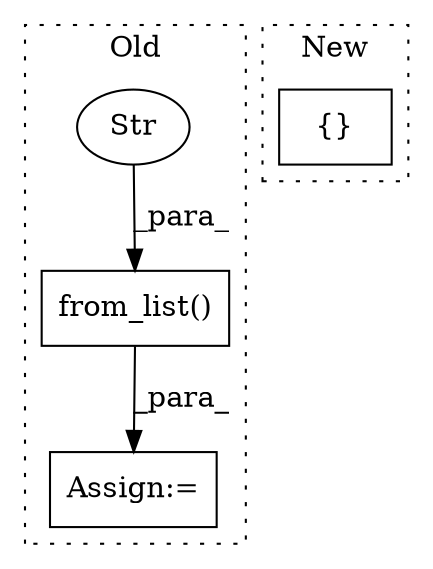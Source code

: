 digraph G {
subgraph cluster0 {
1 [label="from_list()" a="75" s="742,804" l="34,1" shape="box"];
3 [label="Str" a="66" s="776" l="8" shape="ellipse"];
4 [label="Assign:=" a="68" s="739" l="3" shape="box"];
label = "Old";
style="dotted";
}
subgraph cluster1 {
2 [label="{}" a="59" s="620,625" l="1,0" shape="box"];
label = "New";
style="dotted";
}
1 -> 4 [label="_para_"];
3 -> 1 [label="_para_"];
}